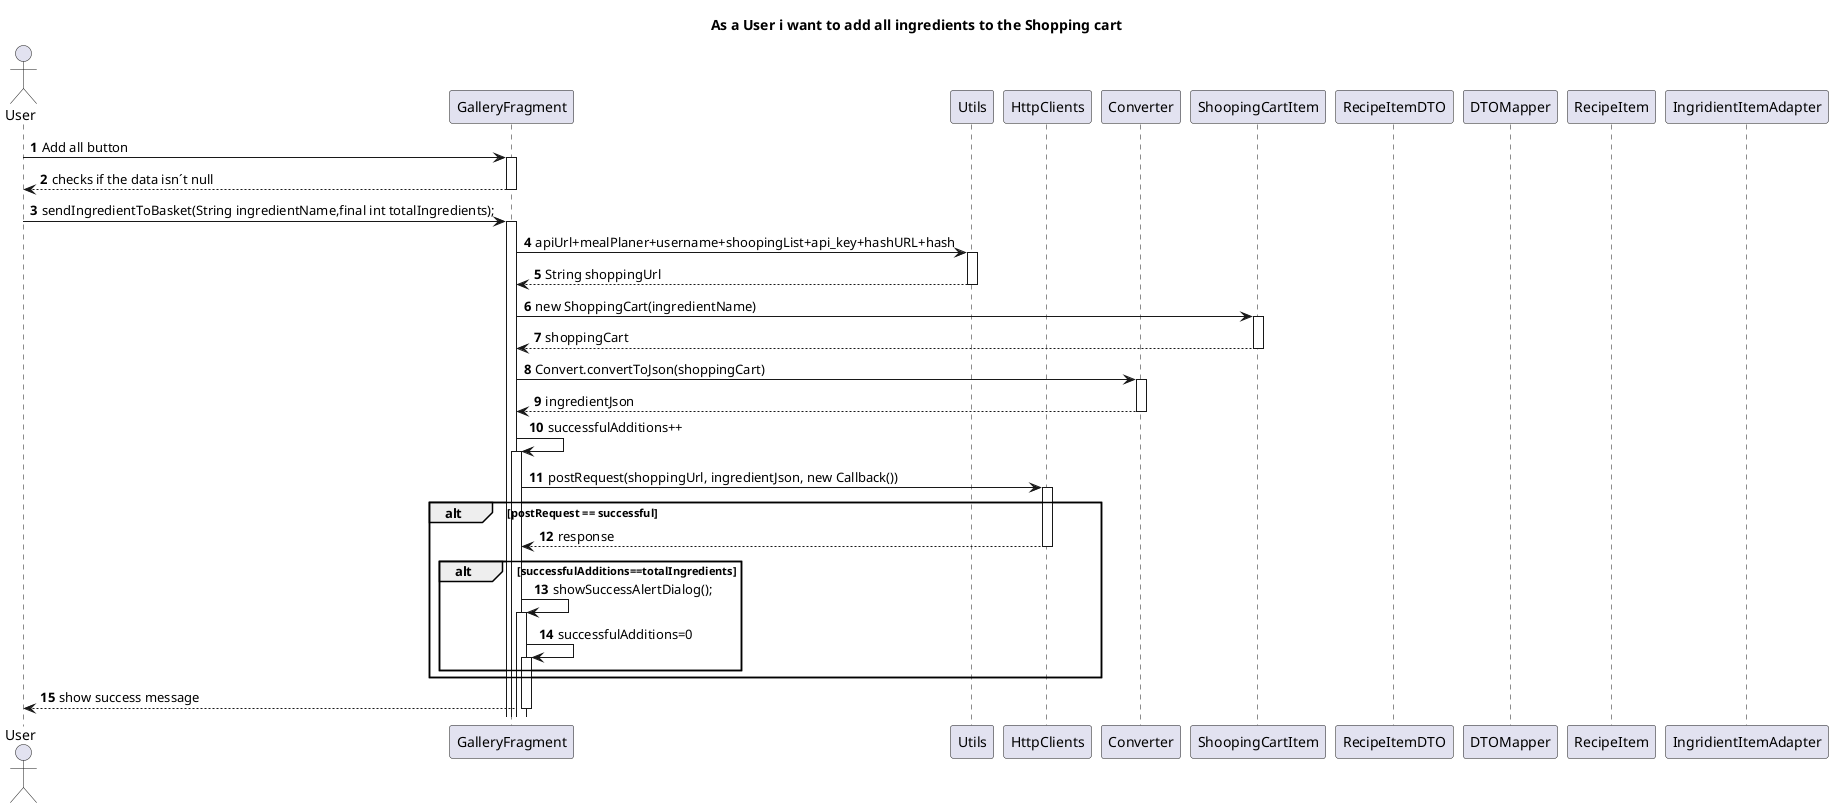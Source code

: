 @startuml
autoactivate on
autonumber
title As a User i want to add all ingredients to the Shopping cart
autonumber
actor "User" as US
participant GalleryFragment as RP
participant Utils as Utils

participant HttpClients as HTTP
participant "Converter" as CV

participant "ShoopingCartItem" as  DTO
participant "RecipeItemDTO" as DTO2

participant DTOMapper as Mapper

participant "RecipeItem" as User
participant IngridientItemAdapter as SP

US->RP:Add all button
RP-->US:checks if the data isn´t null


US->RP:sendIngredientToBasket(String ingredientName,final int totalIngredients);
RP->Utils:apiUrl+mealPlaner+username+shoopingList+api_key+hashURL+hash
Utils-->RP:String shoppingUrl
RP->DTO:new ShoppingCart(ingredientName)
DTO-->RP:shoppingCart
RP->CV:Convert.convertToJson(shoppingCart)
CV-->RP:ingredientJson
RP->RP: successfulAdditions++
RP->HTTP:postRequest(shoppingUrl, ingredientJson, new Callback())
alt postRequest == successful
HTTP-->RP:response

alt successfulAdditions==totalIngredients
RP->RP:showSuccessAlertDialog();
RP->RP: successfulAdditions=0
end
end
RP-->US:show success message


@enduml